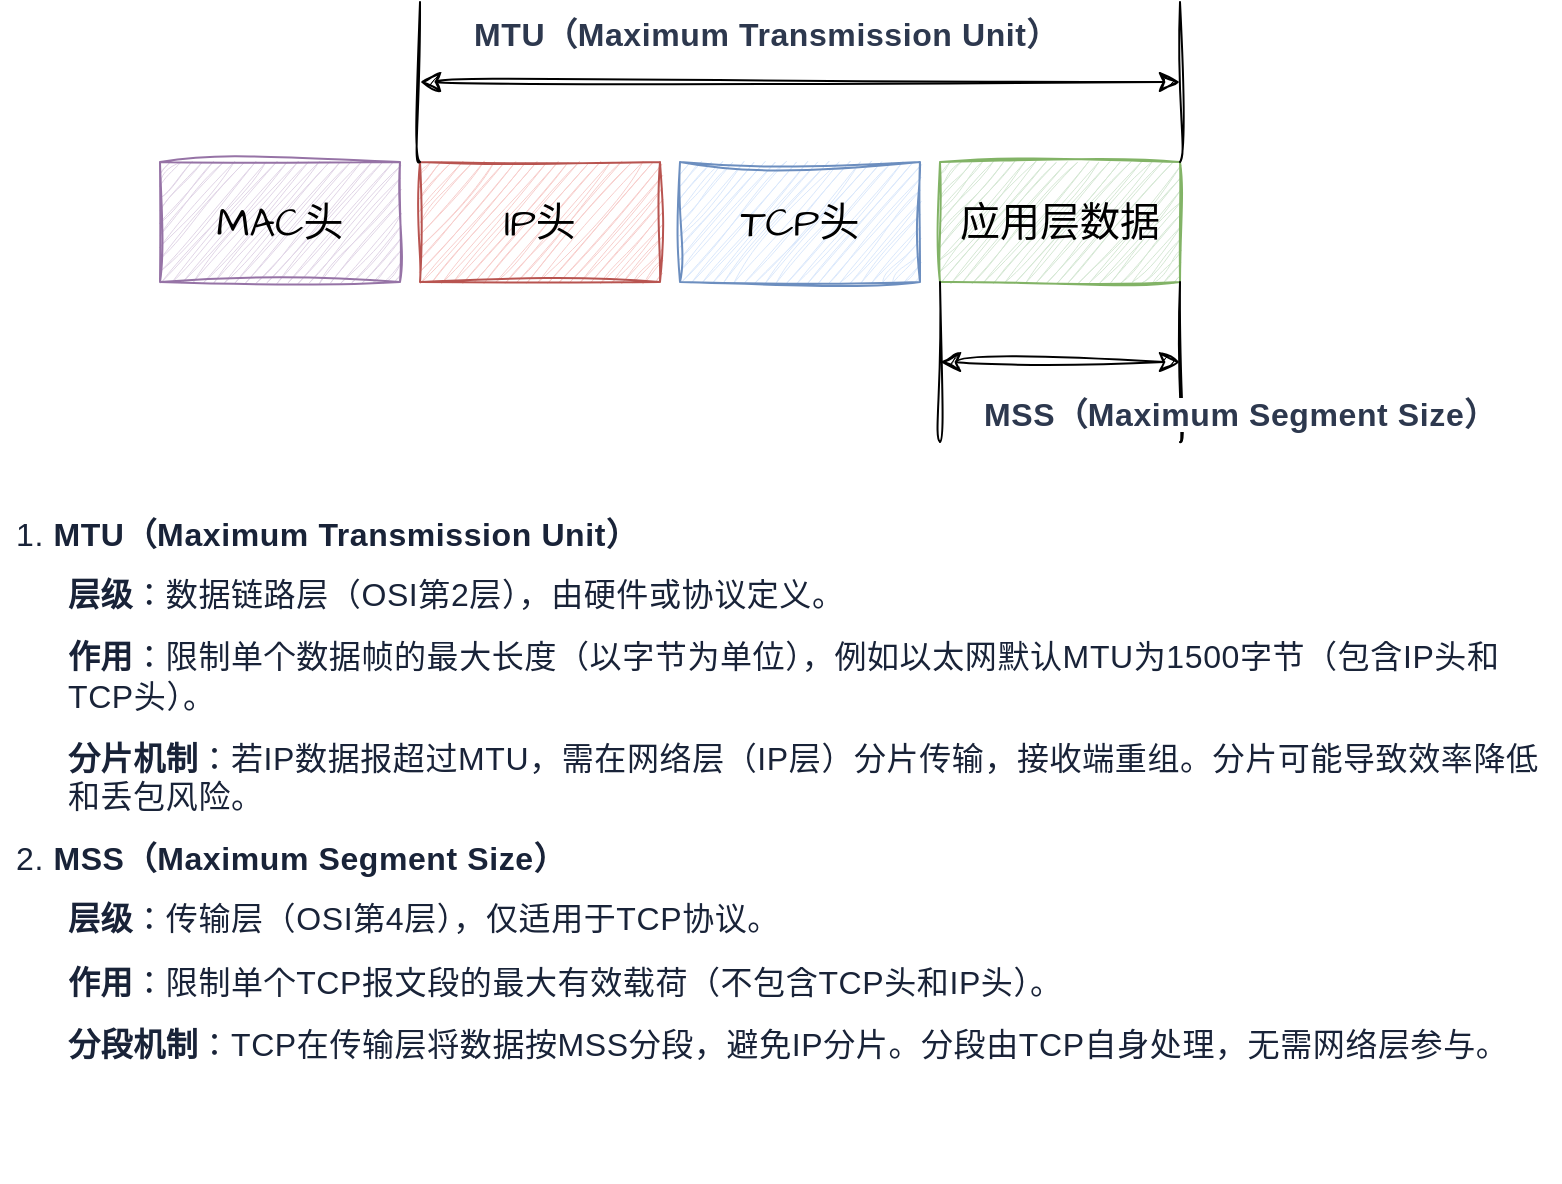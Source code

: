 <mxfile version="26.2.15">
  <diagram name="第 1 页" id="4TqutR9kN0xEOKNRt9UP">
    <mxGraphModel dx="932" dy="539" grid="1" gridSize="10" guides="1" tooltips="1" connect="1" arrows="1" fold="1" page="1" pageScale="1" pageWidth="827" pageHeight="1169" math="1" shadow="0" adaptiveColors="none">
      <root>
        <mxCell id="0" />
        <mxCell id="1" parent="0" />
        <mxCell id="SN9uG7vAtp5vsoG-d6Sv-1" value="应用层数据" style="whiteSpace=wrap;html=1;hachureGap=4;fontFamily=Architects Daughter;fontSource=https%3A%2F%2Ffonts.googleapis.com%2Fcss%3Ffamily%3DArchitects%2BDaughter;fillColor=#d5e8d4;strokeColor=#82b366;fontSize=20;sketch=1;curveFitting=1;jiggle=2;" vertex="1" parent="1">
          <mxGeometry x="510" y="180" width="120" height="60" as="geometry" />
        </mxCell>
        <mxCell id="SN9uG7vAtp5vsoG-d6Sv-2" value="TCP头" style="whiteSpace=wrap;html=1;hachureGap=4;fontFamily=Architects Daughter;fontSource=https%3A%2F%2Ffonts.googleapis.com%2Fcss%3Ffamily%3DArchitects%2BDaughter;fontSize=20;fillColor=#dae8fc;strokeColor=#6c8ebf;sketch=1;curveFitting=1;jiggle=2;" vertex="1" parent="1">
          <mxGeometry x="380" y="180" width="120" height="60" as="geometry" />
        </mxCell>
        <mxCell id="SN9uG7vAtp5vsoG-d6Sv-3" value="IP头" style="whiteSpace=wrap;html=1;hachureGap=4;fontFamily=Architects Daughter;fontSource=https%3A%2F%2Ffonts.googleapis.com%2Fcss%3Ffamily%3DArchitects%2BDaughter;fillColor=#f8cecc;strokeColor=#b85450;fontSize=20;sketch=1;curveFitting=1;jiggle=2;" vertex="1" parent="1">
          <mxGeometry x="250" y="180" width="120" height="60" as="geometry" />
        </mxCell>
        <mxCell id="SN9uG7vAtp5vsoG-d6Sv-4" value="&lt;strong class=&quot;qk-md-strong complete&quot; style=&quot;margin: 0px; padding: 0px; font-style: normal; font-weight: var(--base-text-weight-semibold,700); animation: auto ease 0s 1 normal none running none; opacity: 1; color: rgb(45, 56, 78); font-family: arial, sans-serif; font-size: 16px; font-variant-ligatures: normal; font-variant-caps: normal; letter-spacing: 0.3px; orphans: 2; text-align: left; text-indent: 0px; text-transform: none; widows: 2; word-spacing: 0px; -webkit-text-stroke-width: 0px; white-space: normal; background-color: rgb(255, 255, 255); text-decoration-thickness: initial; text-decoration-style: initial; text-decoration-color: initial;&quot;&gt;&lt;span class=&quot;qk-md-text complete&quot; style=&quot;margin: 0px; padding: 0px; animation: auto ease 0s 1 normal none running none; opacity: 1;&quot;&gt;MTU（Maximum Transmission Unit）&lt;/span&gt;&lt;/strong&gt;" style="text;whiteSpace=wrap;html=1;fontFamily=Architects Daughter;fontSource=https%3A%2F%2Ffonts.googleapis.com%2Fcss%3Ffamily%3DArchitects%2BDaughter;sketch=1;curveFitting=1;jiggle=2;" vertex="1" parent="1">
          <mxGeometry x="275" y="100" width="330" height="40" as="geometry" />
        </mxCell>
        <mxCell id="SN9uG7vAtp5vsoG-d6Sv-5" value="MAC头" style="whiteSpace=wrap;html=1;hachureGap=4;fontFamily=Architects Daughter;fontSource=https%3A%2F%2Ffonts.googleapis.com%2Fcss%3Ffamily%3DArchitects%2BDaughter;fillColor=#e1d5e7;strokeColor=#9673a6;fontSize=20;sketch=1;curveFitting=1;jiggle=2;" vertex="1" parent="1">
          <mxGeometry x="120" y="180" width="120" height="60" as="geometry" />
        </mxCell>
        <mxCell id="SN9uG7vAtp5vsoG-d6Sv-6" value="" style="edgeStyle=none;orthogonalLoop=1;jettySize=auto;html=1;rounded=0;hachureGap=4;fontFamily=Architects Daughter;fontSource=https%3A%2F%2Ffonts.googleapis.com%2Fcss%3Ffamily%3DArchitects%2BDaughter;fontSize=12;startSize=8;endSize=8;curved=1;startArrow=classic;startFill=1;sketch=1;curveFitting=1;jiggle=2;" edge="1" parent="1">
          <mxGeometry width="120" relative="1" as="geometry">
            <mxPoint x="250" y="140" as="sourcePoint" />
            <mxPoint x="630" y="140" as="targetPoint" />
            <Array as="points" />
          </mxGeometry>
        </mxCell>
        <mxCell id="SN9uG7vAtp5vsoG-d6Sv-9" value="" style="edgeStyle=none;orthogonalLoop=1;jettySize=auto;html=1;rounded=0;hachureGap=4;fontFamily=Architects Daughter;fontSource=https%3A%2F%2Ffonts.googleapis.com%2Fcss%3Ffamily%3DArchitects%2BDaughter;fontSize=12;startSize=8;endSize=8;curved=1;endArrow=none;startFill=0;sketch=1;curveFitting=1;jiggle=2;" edge="1" parent="1">
          <mxGeometry width="120" relative="1" as="geometry">
            <mxPoint x="250" y="180" as="sourcePoint" />
            <mxPoint x="250" y="100" as="targetPoint" />
            <Array as="points" />
          </mxGeometry>
        </mxCell>
        <mxCell id="SN9uG7vAtp5vsoG-d6Sv-10" value="" style="edgeStyle=none;orthogonalLoop=1;jettySize=auto;html=1;rounded=0;hachureGap=4;fontFamily=Architects Daughter;fontSource=https%3A%2F%2Ffonts.googleapis.com%2Fcss%3Ffamily%3DArchitects%2BDaughter;fontSize=12;startSize=8;endSize=8;curved=1;endArrow=none;startFill=0;sketch=1;curveFitting=1;jiggle=2;" edge="1" parent="1">
          <mxGeometry width="120" relative="1" as="geometry">
            <mxPoint x="630" y="180" as="sourcePoint" />
            <mxPoint x="630" y="100" as="targetPoint" />
            <Array as="points" />
          </mxGeometry>
        </mxCell>
        <mxCell id="SN9uG7vAtp5vsoG-d6Sv-13" value="" style="edgeStyle=none;orthogonalLoop=1;jettySize=auto;html=1;rounded=0;hachureGap=4;fontFamily=Architects Daughter;fontSource=https%3A%2F%2Ffonts.googleapis.com%2Fcss%3Ffamily%3DArchitects%2BDaughter;fontSize=12;startSize=8;endSize=8;curved=1;endArrow=none;startFill=0;sketch=1;curveFitting=1;jiggle=2;" edge="1" parent="1">
          <mxGeometry width="120" relative="1" as="geometry">
            <mxPoint x="510" y="320" as="sourcePoint" />
            <mxPoint x="510" y="240" as="targetPoint" />
            <Array as="points" />
          </mxGeometry>
        </mxCell>
        <mxCell id="SN9uG7vAtp5vsoG-d6Sv-14" value="" style="edgeStyle=none;orthogonalLoop=1;jettySize=auto;html=1;rounded=0;hachureGap=4;fontFamily=Architects Daughter;fontSource=https%3A%2F%2Ffonts.googleapis.com%2Fcss%3Ffamily%3DArchitects%2BDaughter;fontSize=12;startSize=8;endSize=8;curved=1;endArrow=none;startFill=0;sketch=1;curveFitting=1;jiggle=2;" edge="1" parent="1">
          <mxGeometry width="120" relative="1" as="geometry">
            <mxPoint x="630" y="320" as="sourcePoint" />
            <mxPoint x="630" y="240" as="targetPoint" />
            <Array as="points" />
          </mxGeometry>
        </mxCell>
        <mxCell id="SN9uG7vAtp5vsoG-d6Sv-15" value="" style="edgeStyle=none;orthogonalLoop=1;jettySize=auto;html=1;rounded=0;sketch=1;hachureGap=4;jiggle=2;curveFitting=1;fontFamily=Architects Daughter;fontSource=https%3A%2F%2Ffonts.googleapis.com%2Fcss%3Ffamily%3DArchitects%2BDaughter;fontSize=12;startSize=8;endSize=8;curved=1;startArrow=classic;startFill=1;" edge="1" parent="1">
          <mxGeometry width="120" relative="1" as="geometry">
            <mxPoint x="510" y="280" as="sourcePoint" />
            <mxPoint x="630" y="280" as="targetPoint" />
            <Array as="points" />
          </mxGeometry>
        </mxCell>
        <mxCell id="SN9uG7vAtp5vsoG-d6Sv-16" value="&lt;strong class=&quot;qk-md-strong complete&quot; style=&quot;margin: 0px; padding: 0px; font-style: normal; font-weight: var(--base-text-weight-semibold,700); animation: auto ease 0s 1 normal none running none; opacity: 1; color: rgb(45, 56, 78); font-family: arial, sans-serif; font-size: 16px; font-variant-ligatures: normal; font-variant-caps: normal; letter-spacing: 0.3px; orphans: 2; text-align: left; text-indent: 0px; text-transform: none; widows: 2; word-spacing: 0px; -webkit-text-stroke-width: 0px; white-space: normal; background-color: rgb(255, 255, 255); text-decoration-thickness: initial; text-decoration-style: initial; text-decoration-color: initial;&quot;&gt;&lt;span class=&quot;qk-md-text complete&quot; style=&quot;margin: 0px; padding: 0px; animation: auto ease 0s 1 normal none running none; opacity: 1;&quot;&gt;MSS（Maximum Segment Size）&lt;/span&gt;&lt;/strong&gt;" style="text;whiteSpace=wrap;html=1;fontFamily=Architects Daughter;fontSource=https%3A%2F%2Ffonts.googleapis.com%2Fcss%3Ffamily%3DArchitects%2BDaughter;" vertex="1" parent="1">
          <mxGeometry x="530" y="290" width="290" height="40" as="geometry" />
        </mxCell>
        <mxCell id="SN9uG7vAtp5vsoG-d6Sv-19" value="&lt;ol start=&quot;1&quot; class=&quot;qk-md-ol&quot; style=&quot;margin: 0px; padding: 0px; list-style: auto; padding-inline-start: var(--list-padding-inline-start,0); color: rgb(25, 35, 56); font-family: arial, sans-serif; font-size: 16px; font-style: normal; font-variant-ligatures: normal; font-variant-caps: normal; font-weight: 400; letter-spacing: 0.3px; orphans: 2; text-align: start; text-indent: 0px; text-transform: none; widows: 2; word-spacing: 0px; -webkit-text-stroke-width: 0px; white-space: normal; background-color: rgb(255, 255, 255); text-decoration-thickness: initial; text-decoration-style: initial; text-decoration-color: initial;&quot;&gt;&lt;li class=&quot;qk-md-li complete&quot; style=&quot;margin-top: 0px; margin-right: ; margin-bottom: 12px; margin-left: ; padding: 0px 0px 0px 6px; position: relative; list-style-position: inside; letter-spacing: 0.3px; color: var(--color-li-default); font-weight: 400; animation: auto ease 0s 1 normal none running none;&quot;&gt;&lt;strong class=&quot;qk-md-strong complete&quot; style=&quot;margin: 0px; padding: 0px; font-style: normal; font-weight: var(--base-text-weight-semibold,700); animation: auto ease 0s 1 normal none running none; opacity: 1;&quot;&gt;&lt;span class=&quot;qk-md-text complete&quot; style=&quot;margin: 0px; padding: 0px; animation: auto ease 0s 1 normal none running none; opacity: 1;&quot;&gt;MTU（Maximum Transmission Unit）&lt;/span&gt;&lt;/strong&gt;&lt;span class=&quot;qk-md-text complete&quot; style=&quot;margin: 0px; padding: 0px; animation: auto ease 0s 1 normal none running none; opacity: 1;&quot;&gt;&lt;/span&gt;&lt;ul class=&quot;qk-md-ul&quot; style=&quot;margin: 11px 0px; padding: 0px; list-style: disc; padding-inline-start: var(--list-padding-inline-start,0);&quot;&gt;&lt;li class=&quot;qk-md-li complete&quot; style=&quot;margin: 0px 0px 12px; padding: 0px 0px 0px 26px; position: relative; color: var(--color-li-default); animation: auto ease 0s 1 normal none running none;&quot;&gt;&lt;strong class=&quot;qk-md-strong complete&quot; style=&quot;margin: 0px; padding: 0px; font-style: normal; font-weight: var(--base-text-weight-semibold,700); animation: auto ease 0s 1 normal none running none; opacity: 1;&quot;&gt;&lt;span class=&quot;qk-md-text complete&quot; style=&quot;margin: 0px; padding: 0px; animation: auto ease 0s 1 normal none running none; opacity: 1;&quot;&gt;层级&lt;/span&gt;&lt;/strong&gt;&lt;span class=&quot;qk-md-text complete&quot; style=&quot;margin: 0px; padding: 0px; animation: auto ease 0s 1 normal none running none; opacity: 1;&quot;&gt;：数据链路层（OSI第2层），由硬件或协议定义。&lt;/span&gt;&lt;/li&gt;&lt;li class=&quot;qk-md-li complete&quot; style=&quot;margin: 0px 0px 12px; padding: 0px 0px 0px 26px; position: relative; color: var(--color-li-default); animation: auto ease 0s 1 normal none running none;&quot;&gt;&lt;strong class=&quot;qk-md-strong complete&quot; style=&quot;margin: 0px; padding: 0px; font-style: normal; font-weight: var(--base-text-weight-semibold,700); animation: auto ease 0s 1 normal none running none; opacity: 1;&quot;&gt;&lt;span class=&quot;qk-md-text complete&quot; style=&quot;margin: 0px; padding: 0px; animation: auto ease 0s 1 normal none running none; opacity: 1;&quot;&gt;作用&lt;/span&gt;&lt;/strong&gt;&lt;span class=&quot;qk-md-text complete&quot; style=&quot;margin: 0px; padding: 0px; animation: auto ease 0s 1 normal none running none; opacity: 1;&quot;&gt;：限制单个数据帧的最大长度（以字节为单位），例如以太网默认MTU为1500字节（包含IP头和TCP头）。&lt;/span&gt;&lt;/li&gt;&lt;li class=&quot;qk-md-li complete&quot; style=&quot;margin: 0px 0px 12px; padding: 0px 0px 0px 26px; position: relative; color: var(--color-li-default); animation: auto ease 0s 1 normal none running none;&quot;&gt;&lt;strong class=&quot;qk-md-strong complete&quot; style=&quot;margin: 0px; padding: 0px; font-style: normal; font-weight: var(--base-text-weight-semibold,700); animation: auto ease 0s 1 normal none running none; opacity: 1;&quot;&gt;&lt;span class=&quot;qk-md-text complete&quot; style=&quot;margin: 0px; padding: 0px; animation: auto ease 0s 1 normal none running none; opacity: 1;&quot;&gt;分片机制&lt;/span&gt;&lt;/strong&gt;&lt;span class=&quot;qk-md-text complete&quot; style=&quot;margin: 0px; padding: 0px; animation: auto ease 0s 1 normal none running none; opacity: 1;&quot;&gt;：若IP数据报超过MTU，需在网络层（IP层）分片传输，接收端重组。分片可能导致效率降低和丢包风险。&lt;/span&gt;&lt;/li&gt;&lt;/ul&gt;&lt;/li&gt;&lt;li class=&quot;qk-md-li complete&quot; style=&quot;margin-top: 0px; margin-right: ; margin-bottom: 12px; margin-left: ; padding: 0px 0px 0px 6px; position: relative; list-style-position: inside; letter-spacing: 0.3px; color: var(--color-li-default); font-weight: 400; animation: auto ease 0s 1 normal none running none;&quot;&gt;&lt;strong class=&quot;qk-md-strong complete&quot; style=&quot;margin: 0px; padding: 0px; font-style: normal; font-weight: var(--base-text-weight-semibold,700); animation: auto ease 0s 1 normal none running none; opacity: 1;&quot;&gt;&lt;span class=&quot;qk-md-text complete&quot; style=&quot;margin: 0px; padding: 0px; animation: auto ease 0s 1 normal none running none; opacity: 1;&quot;&gt;MSS（Maximum Segment Size）&lt;/span&gt;&lt;/strong&gt;&lt;span class=&quot;qk-md-text complete&quot; style=&quot;margin: 0px; padding: 0px; animation: auto ease 0s 1 normal none running none; opacity: 1;&quot;&gt;&lt;/span&gt;&lt;ul class=&quot;qk-md-ul&quot; style=&quot;margin: 11px 0px; padding: 0px; list-style: disc; padding-inline-start: var(--list-padding-inline-start,0);&quot;&gt;&lt;li class=&quot;qk-md-li complete&quot; style=&quot;margin: 0px 0px 12px; padding: 0px 0px 0px 26px; position: relative; color: var(--color-li-default); animation: auto ease 0s 1 normal none running none;&quot;&gt;&lt;strong class=&quot;qk-md-strong complete&quot; style=&quot;margin: 0px; padding: 0px; font-style: normal; font-weight: var(--base-text-weight-semibold,700); animation: auto ease 0s 1 normal none running none; opacity: 1;&quot;&gt;&lt;span class=&quot;qk-md-text complete&quot; style=&quot;margin: 0px; padding: 0px; animation: auto ease 0s 1 normal none running none; opacity: 1;&quot;&gt;层级&lt;/span&gt;&lt;/strong&gt;&lt;span class=&quot;qk-md-text complete&quot; style=&quot;margin: 0px; padding: 0px; animation: auto ease 0s 1 normal none running none; opacity: 1;&quot;&gt;：传输层（OSI第4层），仅适用于TCP协议。&lt;/span&gt;&lt;/li&gt;&lt;li class=&quot;qk-md-li complete&quot; style=&quot;margin: 0px 0px 12px; padding: 0px 0px 0px 26px; position: relative; color: var(--color-li-default); animation: auto ease 0s 1 normal none running none;&quot;&gt;&lt;strong class=&quot;qk-md-strong complete&quot; style=&quot;margin: 0px; padding: 0px; font-style: normal; font-weight: var(--base-text-weight-semibold,700); animation: auto ease 0s 1 normal none running none; opacity: 1;&quot;&gt;&lt;span class=&quot;qk-md-text complete&quot; style=&quot;margin: 0px; padding: 0px; animation: auto ease 0s 1 normal none running none; opacity: 1;&quot;&gt;作用&lt;/span&gt;&lt;/strong&gt;&lt;span class=&quot;qk-md-text complete&quot; style=&quot;margin: 0px; padding: 0px; animation: auto ease 0s 1 normal none running none; opacity: 1;&quot;&gt;：限制单个TCP报文段的最大有效载荷（不包含TCP头和IP头）。&lt;/span&gt;&lt;/li&gt;&lt;li class=&quot;qk-md-li complete&quot; style=&quot;margin: 0px 0px 12px; padding: 0px 0px 0px 26px; position: relative; color: var(--color-li-default); animation: auto ease 0s 1 normal none running none;&quot;&gt;&lt;strong class=&quot;qk-md-strong complete&quot; style=&quot;margin: 0px; padding: 0px; font-style: normal; font-weight: var(--base-text-weight-semibold,700); animation: auto ease 0s 1 normal none running none; opacity: 1;&quot;&gt;&lt;span class=&quot;qk-md-text complete&quot; style=&quot;margin: 0px; padding: 0px; animation: auto ease 0s 1 normal none running none; opacity: 1;&quot;&gt;分段机制&lt;/span&gt;&lt;/strong&gt;&lt;span class=&quot;qk-md-text complete&quot; style=&quot;margin: 0px; padding: 0px; animation: auto ease 0s 1 normal none running none; opacity: 1;&quot;&gt;：TCP在传输层将数据按MSS分段，避免IP分片。分段由TCP自身处理，无需网络层参与。&lt;/span&gt;&lt;/li&gt;&lt;/ul&gt;&lt;/li&gt;&lt;/ol&gt;" style="text;whiteSpace=wrap;html=1;fontFamily=Architects Daughter;fontSource=https%3A%2F%2Ffonts.googleapis.com%2Fcss%3Ffamily%3DArchitects%2BDaughter;" vertex="1" parent="1">
          <mxGeometry x="40" y="350" width="770" height="340" as="geometry" />
        </mxCell>
      </root>
    </mxGraphModel>
  </diagram>
</mxfile>
